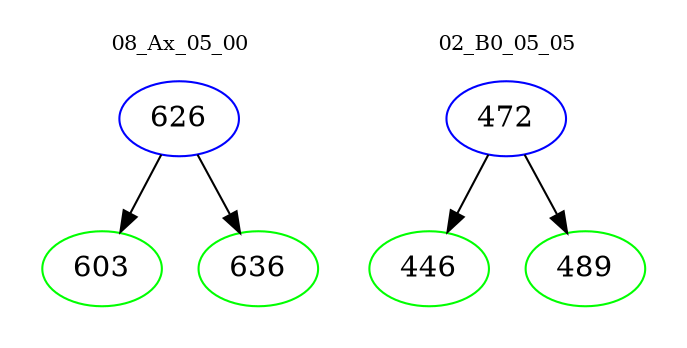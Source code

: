 digraph{
subgraph cluster_0 {
color = white
label = "08_Ax_05_00";
fontsize=10;
T0_626 [label="626", color="blue"]
T0_626 -> T0_603 [color="black"]
T0_603 [label="603", color="green"]
T0_626 -> T0_636 [color="black"]
T0_636 [label="636", color="green"]
}
subgraph cluster_1 {
color = white
label = "02_B0_05_05";
fontsize=10;
T1_472 [label="472", color="blue"]
T1_472 -> T1_446 [color="black"]
T1_446 [label="446", color="green"]
T1_472 -> T1_489 [color="black"]
T1_489 [label="489", color="green"]
}
}
